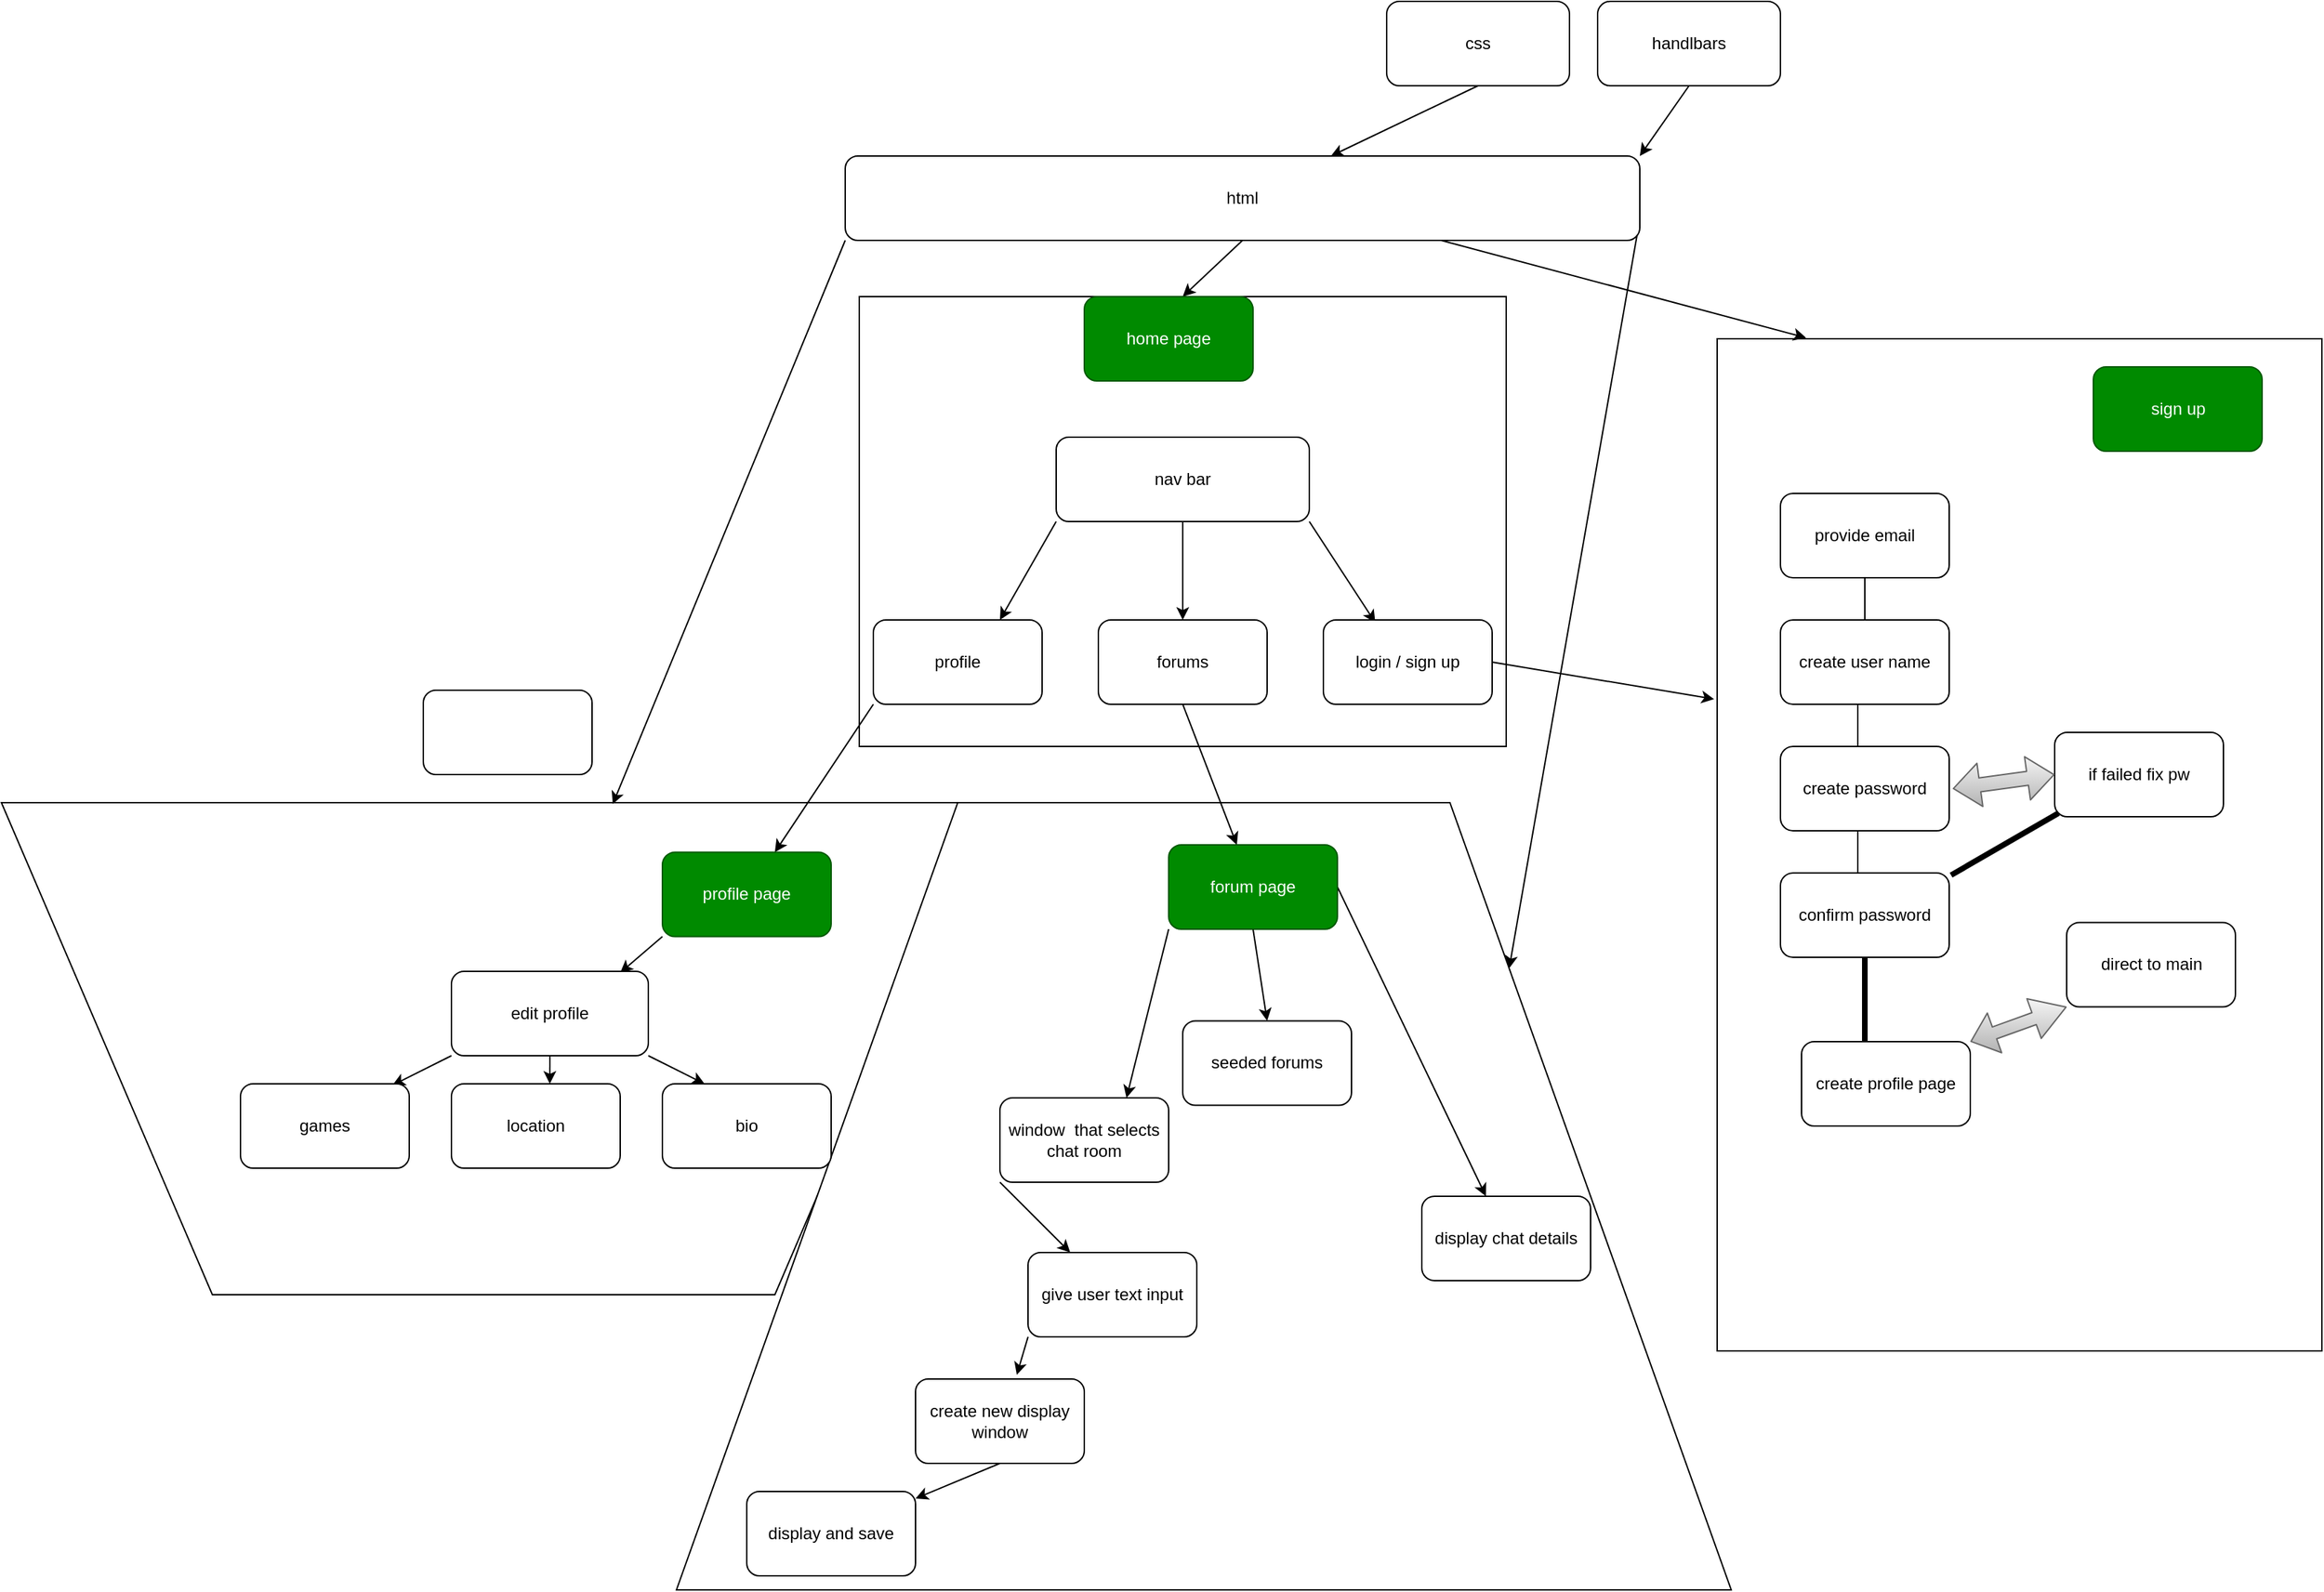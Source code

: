 <mxfile>
    <diagram id="7quIwQrmMsvoDLrLiXsZ" name="Page-1">
        <mxGraphModel dx="3754" dy="2913" grid="1" gridSize="10" guides="1" tooltips="1" connect="1" arrows="1" fold="1" page="1" pageScale="1" pageWidth="850" pageHeight="1100" math="0" shadow="0">
            <root>
                <mxCell id="0"/>
                <mxCell id="1" parent="0"/>
                <mxCell id="91" value="" style="rounded=0;whiteSpace=wrap;html=1;" parent="1" vertex="1">
                    <mxGeometry x="-1300" y="-920" width="460" height="320" as="geometry"/>
                </mxCell>
                <mxCell id="89" value="" style="shape=trapezoid;perimeter=trapezoidPerimeter;whiteSpace=wrap;html=1;fixedSize=1;size=150;rotation=-180;" parent="1" vertex="1">
                    <mxGeometry x="-1910" y="-560" width="700" height="350" as="geometry"/>
                </mxCell>
                <mxCell id="87" value="" style="shape=trapezoid;perimeter=trapezoidPerimeter;whiteSpace=wrap;html=1;fixedSize=1;size=200;" parent="1" vertex="1">
                    <mxGeometry x="-1430" y="-560" width="750" height="560" as="geometry"/>
                </mxCell>
                <mxCell id="49" value="" style="rounded=0;whiteSpace=wrap;html=1;fontSize=13;" parent="1" vertex="1">
                    <mxGeometry x="-690" y="-890" width="430" height="720" as="geometry"/>
                </mxCell>
                <mxCell id="94" style="edgeStyle=none;html=1;exitX=0;exitY=1;exitDx=0;exitDy=0;entryX=0.379;entryY=0.997;entryDx=0;entryDy=0;entryPerimeter=0;" parent="1" source="4" target="89" edge="1">
                    <mxGeometry relative="1" as="geometry"/>
                </mxCell>
                <mxCell id="95" style="edgeStyle=none;html=1;exitX=0.5;exitY=1;exitDx=0;exitDy=0;entryX=0.5;entryY=0;entryDx=0;entryDy=0;" parent="1" source="4" target="91" edge="1">
                    <mxGeometry relative="1" as="geometry"/>
                </mxCell>
                <mxCell id="96" style="edgeStyle=none;html=1;exitX=0.75;exitY=1;exitDx=0;exitDy=0;entryX=0.147;entryY=-0.001;entryDx=0;entryDy=0;entryPerimeter=0;" parent="1" source="4" target="49" edge="1">
                    <mxGeometry relative="1" as="geometry"/>
                </mxCell>
                <mxCell id="97" style="edgeStyle=none;html=1;exitX=1;exitY=0.75;exitDx=0;exitDy=0;entryX=1;entryY=0;entryDx=0;entryDy=0;" parent="1" source="4" target="87" edge="1">
                    <mxGeometry relative="1" as="geometry"/>
                </mxCell>
                <mxCell id="4" value="html" style="rounded=1;whiteSpace=wrap;html=1;" parent="1" vertex="1">
                    <mxGeometry x="-1310" y="-1020" width="565" height="60" as="geometry"/>
                </mxCell>
                <mxCell id="93" style="edgeStyle=none;html=1;exitX=0.5;exitY=1;exitDx=0;exitDy=0;entryX=1;entryY=0;entryDx=0;entryDy=0;" parent="1" source="5" target="4" edge="1">
                    <mxGeometry relative="1" as="geometry"/>
                </mxCell>
                <mxCell id="5" value="handlbars" style="rounded=1;whiteSpace=wrap;html=1;" parent="1" vertex="1">
                    <mxGeometry x="-775" y="-1130" width="130" height="60" as="geometry"/>
                </mxCell>
                <mxCell id="92" style="edgeStyle=none;html=1;exitX=0.5;exitY=1;exitDx=0;exitDy=0;" parent="1" source="7" target="4" edge="1">
                    <mxGeometry relative="1" as="geometry"/>
                </mxCell>
                <mxCell id="7" value="css" style="rounded=1;whiteSpace=wrap;html=1;" parent="1" vertex="1">
                    <mxGeometry x="-925" y="-1130" width="130" height="60" as="geometry"/>
                </mxCell>
                <mxCell id="9" value="provide email" style="rounded=1;whiteSpace=wrap;html=1;" parent="1" vertex="1">
                    <mxGeometry x="-645" y="-780" width="120" height="60" as="geometry"/>
                </mxCell>
                <mxCell id="10" value="create profile page" style="rounded=1;whiteSpace=wrap;html=1;" parent="1" vertex="1">
                    <mxGeometry x="-630" y="-390" width="120" height="60" as="geometry"/>
                </mxCell>
                <mxCell id="11" value="direct to main" style="rounded=1;whiteSpace=wrap;html=1;" parent="1" vertex="1">
                    <mxGeometry x="-441.47" y="-474.75" width="120" height="60" as="geometry"/>
                </mxCell>
                <mxCell id="12" value="if failed fix pw" style="rounded=1;whiteSpace=wrap;html=1;" parent="1" vertex="1">
                    <mxGeometry x="-450" y="-610" width="120" height="60" as="geometry"/>
                </mxCell>
                <mxCell id="59" style="edgeStyle=none;html=1;exitX=0;exitY=1;exitDx=0;exitDy=0;" parent="1" source="13" target="60" edge="1">
                    <mxGeometry relative="1" as="geometry">
                        <mxPoint x="-1370" y="-480" as="targetPoint"/>
                    </mxGeometry>
                </mxCell>
                <mxCell id="13" value="profile" style="rounded=1;whiteSpace=wrap;html=1;" parent="1" vertex="1">
                    <mxGeometry x="-1290" y="-690" width="120" height="60" as="geometry"/>
                </mxCell>
                <mxCell id="71" style="edgeStyle=none;html=1;exitX=0.5;exitY=1;exitDx=0;exitDy=0;" parent="1" source="14" target="69" edge="1">
                    <mxGeometry relative="1" as="geometry"/>
                </mxCell>
                <mxCell id="14" value="forums" style="rounded=1;whiteSpace=wrap;html=1;" parent="1" vertex="1">
                    <mxGeometry x="-1130" y="-690" width="120" height="60" as="geometry"/>
                </mxCell>
                <mxCell id="55" style="edgeStyle=none;html=1;exitX=1;exitY=1;exitDx=0;exitDy=0;entryX=0.308;entryY=0.033;entryDx=0;entryDy=0;entryPerimeter=0;" parent="1" source="15" target="51" edge="1">
                    <mxGeometry relative="1" as="geometry"/>
                </mxCell>
                <mxCell id="56" style="edgeStyle=none;html=1;exitX=0.5;exitY=1;exitDx=0;exitDy=0;entryX=0.5;entryY=0;entryDx=0;entryDy=0;" parent="1" source="15" target="14" edge="1">
                    <mxGeometry relative="1" as="geometry"/>
                </mxCell>
                <mxCell id="57" style="edgeStyle=none;html=1;exitX=0;exitY=1;exitDx=0;exitDy=0;entryX=0.75;entryY=0;entryDx=0;entryDy=0;" parent="1" source="15" target="13" edge="1">
                    <mxGeometry relative="1" as="geometry"/>
                </mxCell>
                <mxCell id="15" value="nav bar" style="rounded=1;whiteSpace=wrap;html=1;" parent="1" vertex="1">
                    <mxGeometry x="-1160" y="-820" width="180" height="60" as="geometry"/>
                </mxCell>
                <mxCell id="16" value="create password" style="rounded=1;whiteSpace=wrap;html=1;" parent="1" vertex="1">
                    <mxGeometry x="-645" y="-600" width="120" height="60" as="geometry"/>
                </mxCell>
                <mxCell id="17" value="confirm password" style="rounded=1;whiteSpace=wrap;html=1;" parent="1" vertex="1">
                    <mxGeometry x="-645" y="-510" width="120" height="60" as="geometry"/>
                </mxCell>
                <mxCell id="18" value="create user name" style="rounded=1;whiteSpace=wrap;html=1;" parent="1" vertex="1">
                    <mxGeometry x="-645" y="-690" width="120" height="60" as="geometry"/>
                </mxCell>
                <mxCell id="34" value="sign up" style="rounded=1;whiteSpace=wrap;html=1;fillColor=#008a00;fontColor=#ffffff;strokeColor=#005700;" parent="1" vertex="1">
                    <mxGeometry x="-422.5" y="-870" width="120" height="60" as="geometry"/>
                </mxCell>
                <mxCell id="35" value="" style="shape=crossbar;whiteSpace=wrap;html=1;rounded=1;direction=south;" parent="1" vertex="1">
                    <mxGeometry x="-595" y="-720" width="20" height="30" as="geometry"/>
                </mxCell>
                <mxCell id="36" value="" style="shape=crossbar;whiteSpace=wrap;html=1;rounded=1;direction=south;" parent="1" vertex="1">
                    <mxGeometry x="-600" y="-630" width="20" height="30" as="geometry"/>
                </mxCell>
                <mxCell id="37" value="" style="shape=crossbar;whiteSpace=wrap;html=1;rounded=1;direction=south;" parent="1" vertex="1">
                    <mxGeometry x="-600" y="-540" width="20" height="30" as="geometry"/>
                </mxCell>
                <mxCell id="40" value="" style="line;strokeWidth=4;html=1;perimeter=backbonePerimeter;points=[];outlineConnect=0;fontSize=13;rotation=-30;" parent="1" vertex="1">
                    <mxGeometry x="-529.57" y="-535.47" width="88.1" height="10" as="geometry"/>
                </mxCell>
                <mxCell id="41" value="" style="line;strokeWidth=4;html=1;perimeter=backbonePerimeter;points=[];outlineConnect=0;fontSize=13;rotation=-90;" parent="1" vertex="1">
                    <mxGeometry x="-614.76" y="-424.75" width="59.52" height="10" as="geometry"/>
                </mxCell>
                <mxCell id="43" value="" style="shape=flexArrow;endArrow=classic;startArrow=classic;html=1;fontSize=13;entryX=0;entryY=0.5;entryDx=0;entryDy=0;fillColor=#f5f5f5;gradientColor=#b3b3b3;strokeColor=#666666;" parent="1" target="12" edge="1">
                    <mxGeometry width="100" height="100" relative="1" as="geometry">
                        <mxPoint x="-522.5" y="-570" as="sourcePoint"/>
                        <mxPoint x="-460" y="-630" as="targetPoint"/>
                    </mxGeometry>
                </mxCell>
                <mxCell id="46" value="" style="shape=flexArrow;endArrow=classic;startArrow=classic;html=1;fontSize=13;entryX=0;entryY=0.5;entryDx=0;entryDy=0;fillColor=#f5f5f5;gradientColor=#b3b3b3;strokeColor=#666666;width=9;endSize=7.71;startSize=5.6;exitX=1;exitY=0;exitDx=0;exitDy=0;" parent="1" source="10" edge="1">
                    <mxGeometry width="100" height="100" relative="1" as="geometry">
                        <mxPoint x="-513.97" y="-404.75" as="sourcePoint"/>
                        <mxPoint x="-441.47" y="-414.75" as="targetPoint"/>
                    </mxGeometry>
                </mxCell>
                <mxCell id="50" value="home page" style="rounded=1;whiteSpace=wrap;html=1;fillColor=#008a00;fontColor=#ffffff;strokeColor=#005700;" parent="1" vertex="1">
                    <mxGeometry x="-1140" y="-920" width="120" height="60" as="geometry"/>
                </mxCell>
                <mxCell id="58" style="edgeStyle=none;html=1;exitX=1;exitY=0.5;exitDx=0;exitDy=0;entryX=-0.005;entryY=0.356;entryDx=0;entryDy=0;entryPerimeter=0;" parent="1" source="51" target="49" edge="1">
                    <mxGeometry relative="1" as="geometry"/>
                </mxCell>
                <mxCell id="51" value="login / sign up" style="rounded=1;whiteSpace=wrap;html=1;" parent="1" vertex="1">
                    <mxGeometry x="-970" y="-690" width="120" height="60" as="geometry"/>
                </mxCell>
                <mxCell id="62" style="edgeStyle=none;html=1;exitX=0;exitY=1;exitDx=0;exitDy=0;entryX=0.857;entryY=0.017;entryDx=0;entryDy=0;entryPerimeter=0;" parent="1" source="60" target="61" edge="1">
                    <mxGeometry relative="1" as="geometry"/>
                </mxCell>
                <mxCell id="60" value="profile page" style="rounded=1;whiteSpace=wrap;html=1;fillColor=#008a00;fontColor=#ffffff;strokeColor=#005700;" parent="1" vertex="1">
                    <mxGeometry x="-1440" y="-524.75" width="120" height="60" as="geometry"/>
                </mxCell>
                <mxCell id="66" style="edgeStyle=none;html=1;exitX=0;exitY=1;exitDx=0;exitDy=0;entryX=0.9;entryY=0.017;entryDx=0;entryDy=0;entryPerimeter=0;" parent="1" source="61" target="65" edge="1">
                    <mxGeometry relative="1" as="geometry"/>
                </mxCell>
                <mxCell id="67" style="edgeStyle=none;html=1;exitX=0.5;exitY=1;exitDx=0;exitDy=0;entryX=0.583;entryY=0;entryDx=0;entryDy=0;entryPerimeter=0;" parent="1" source="61" target="64" edge="1">
                    <mxGeometry relative="1" as="geometry"/>
                </mxCell>
                <mxCell id="68" style="edgeStyle=none;html=1;exitX=1;exitY=1;exitDx=0;exitDy=0;entryX=0.25;entryY=0;entryDx=0;entryDy=0;" parent="1" source="61" target="63" edge="1">
                    <mxGeometry relative="1" as="geometry"/>
                </mxCell>
                <mxCell id="61" value="edit profile" style="rounded=1;whiteSpace=wrap;html=1;" parent="1" vertex="1">
                    <mxGeometry x="-1590" y="-440" width="140" height="60" as="geometry"/>
                </mxCell>
                <mxCell id="63" value="bio" style="rounded=1;whiteSpace=wrap;html=1;" parent="1" vertex="1">
                    <mxGeometry x="-1440" y="-360" width="120" height="60" as="geometry"/>
                </mxCell>
                <mxCell id="64" value="location" style="rounded=1;whiteSpace=wrap;html=1;" parent="1" vertex="1">
                    <mxGeometry x="-1590" y="-360" width="120" height="60" as="geometry"/>
                </mxCell>
                <mxCell id="65" value="games" style="rounded=1;whiteSpace=wrap;html=1;" parent="1" vertex="1">
                    <mxGeometry x="-1740" y="-360" width="120" height="60" as="geometry"/>
                </mxCell>
                <mxCell id="72" style="edgeStyle=none;html=1;exitX=0;exitY=1;exitDx=0;exitDy=0;entryX=0.75;entryY=0;entryDx=0;entryDy=0;" parent="1" source="69" target="70" edge="1">
                    <mxGeometry relative="1" as="geometry"/>
                </mxCell>
                <mxCell id="82" style="edgeStyle=none;html=1;exitX=1;exitY=0.5;exitDx=0;exitDy=0;" parent="1" source="69" target="74" edge="1">
                    <mxGeometry relative="1" as="geometry"/>
                </mxCell>
                <mxCell id="86" style="edgeStyle=none;html=1;exitX=0.5;exitY=1;exitDx=0;exitDy=0;entryX=0.5;entryY=0;entryDx=0;entryDy=0;" parent="1" source="69" target="85" edge="1">
                    <mxGeometry relative="1" as="geometry"/>
                </mxCell>
                <mxCell id="69" value="forum page" style="rounded=1;whiteSpace=wrap;html=1;fillColor=#008a00;fontColor=#ffffff;strokeColor=#005700;" parent="1" vertex="1">
                    <mxGeometry x="-1080" y="-530" width="120" height="60" as="geometry"/>
                </mxCell>
                <mxCell id="77" style="edgeStyle=none;html=1;exitX=0;exitY=1;exitDx=0;exitDy=0;" parent="1" source="70" target="76" edge="1">
                    <mxGeometry relative="1" as="geometry"/>
                </mxCell>
                <mxCell id="70" value="window&amp;nbsp; that selects chat room" style="rounded=1;whiteSpace=wrap;html=1;" parent="1" vertex="1">
                    <mxGeometry x="-1200" y="-350" width="120" height="60" as="geometry"/>
                </mxCell>
                <mxCell id="73" value="" style="rounded=1;whiteSpace=wrap;html=1;" parent="1" vertex="1">
                    <mxGeometry x="-1610" y="-640" width="120" height="60" as="geometry"/>
                </mxCell>
                <mxCell id="74" value="display chat details" style="rounded=1;whiteSpace=wrap;html=1;" parent="1" vertex="1">
                    <mxGeometry x="-900" y="-280" width="120" height="60" as="geometry"/>
                </mxCell>
                <mxCell id="80" style="edgeStyle=none;html=1;exitX=0;exitY=1;exitDx=0;exitDy=0;entryX=0.6;entryY=-0.05;entryDx=0;entryDy=0;entryPerimeter=0;" parent="1" source="76" target="79" edge="1">
                    <mxGeometry relative="1" as="geometry"/>
                </mxCell>
                <mxCell id="76" value="give user text input" style="rounded=1;whiteSpace=wrap;html=1;" parent="1" vertex="1">
                    <mxGeometry x="-1180" y="-240" width="120" height="60" as="geometry"/>
                </mxCell>
                <mxCell id="78" value="display and save" style="rounded=1;whiteSpace=wrap;html=1;" parent="1" vertex="1">
                    <mxGeometry x="-1380" y="-70" width="120" height="60" as="geometry"/>
                </mxCell>
                <mxCell id="81" style="edgeStyle=none;html=1;exitX=0.5;exitY=1;exitDx=0;exitDy=0;" parent="1" source="79" target="78" edge="1">
                    <mxGeometry relative="1" as="geometry"/>
                </mxCell>
                <mxCell id="79" value="create new display window" style="rounded=1;whiteSpace=wrap;html=1;" parent="1" vertex="1">
                    <mxGeometry x="-1260" y="-150" width="120" height="60" as="geometry"/>
                </mxCell>
                <mxCell id="85" value="seeded forums" style="rounded=1;whiteSpace=wrap;html=1;" parent="1" vertex="1">
                    <mxGeometry x="-1070" y="-404.75" width="120" height="60" as="geometry"/>
                </mxCell>
            </root>
        </mxGraphModel>
    </diagram>
</mxfile>